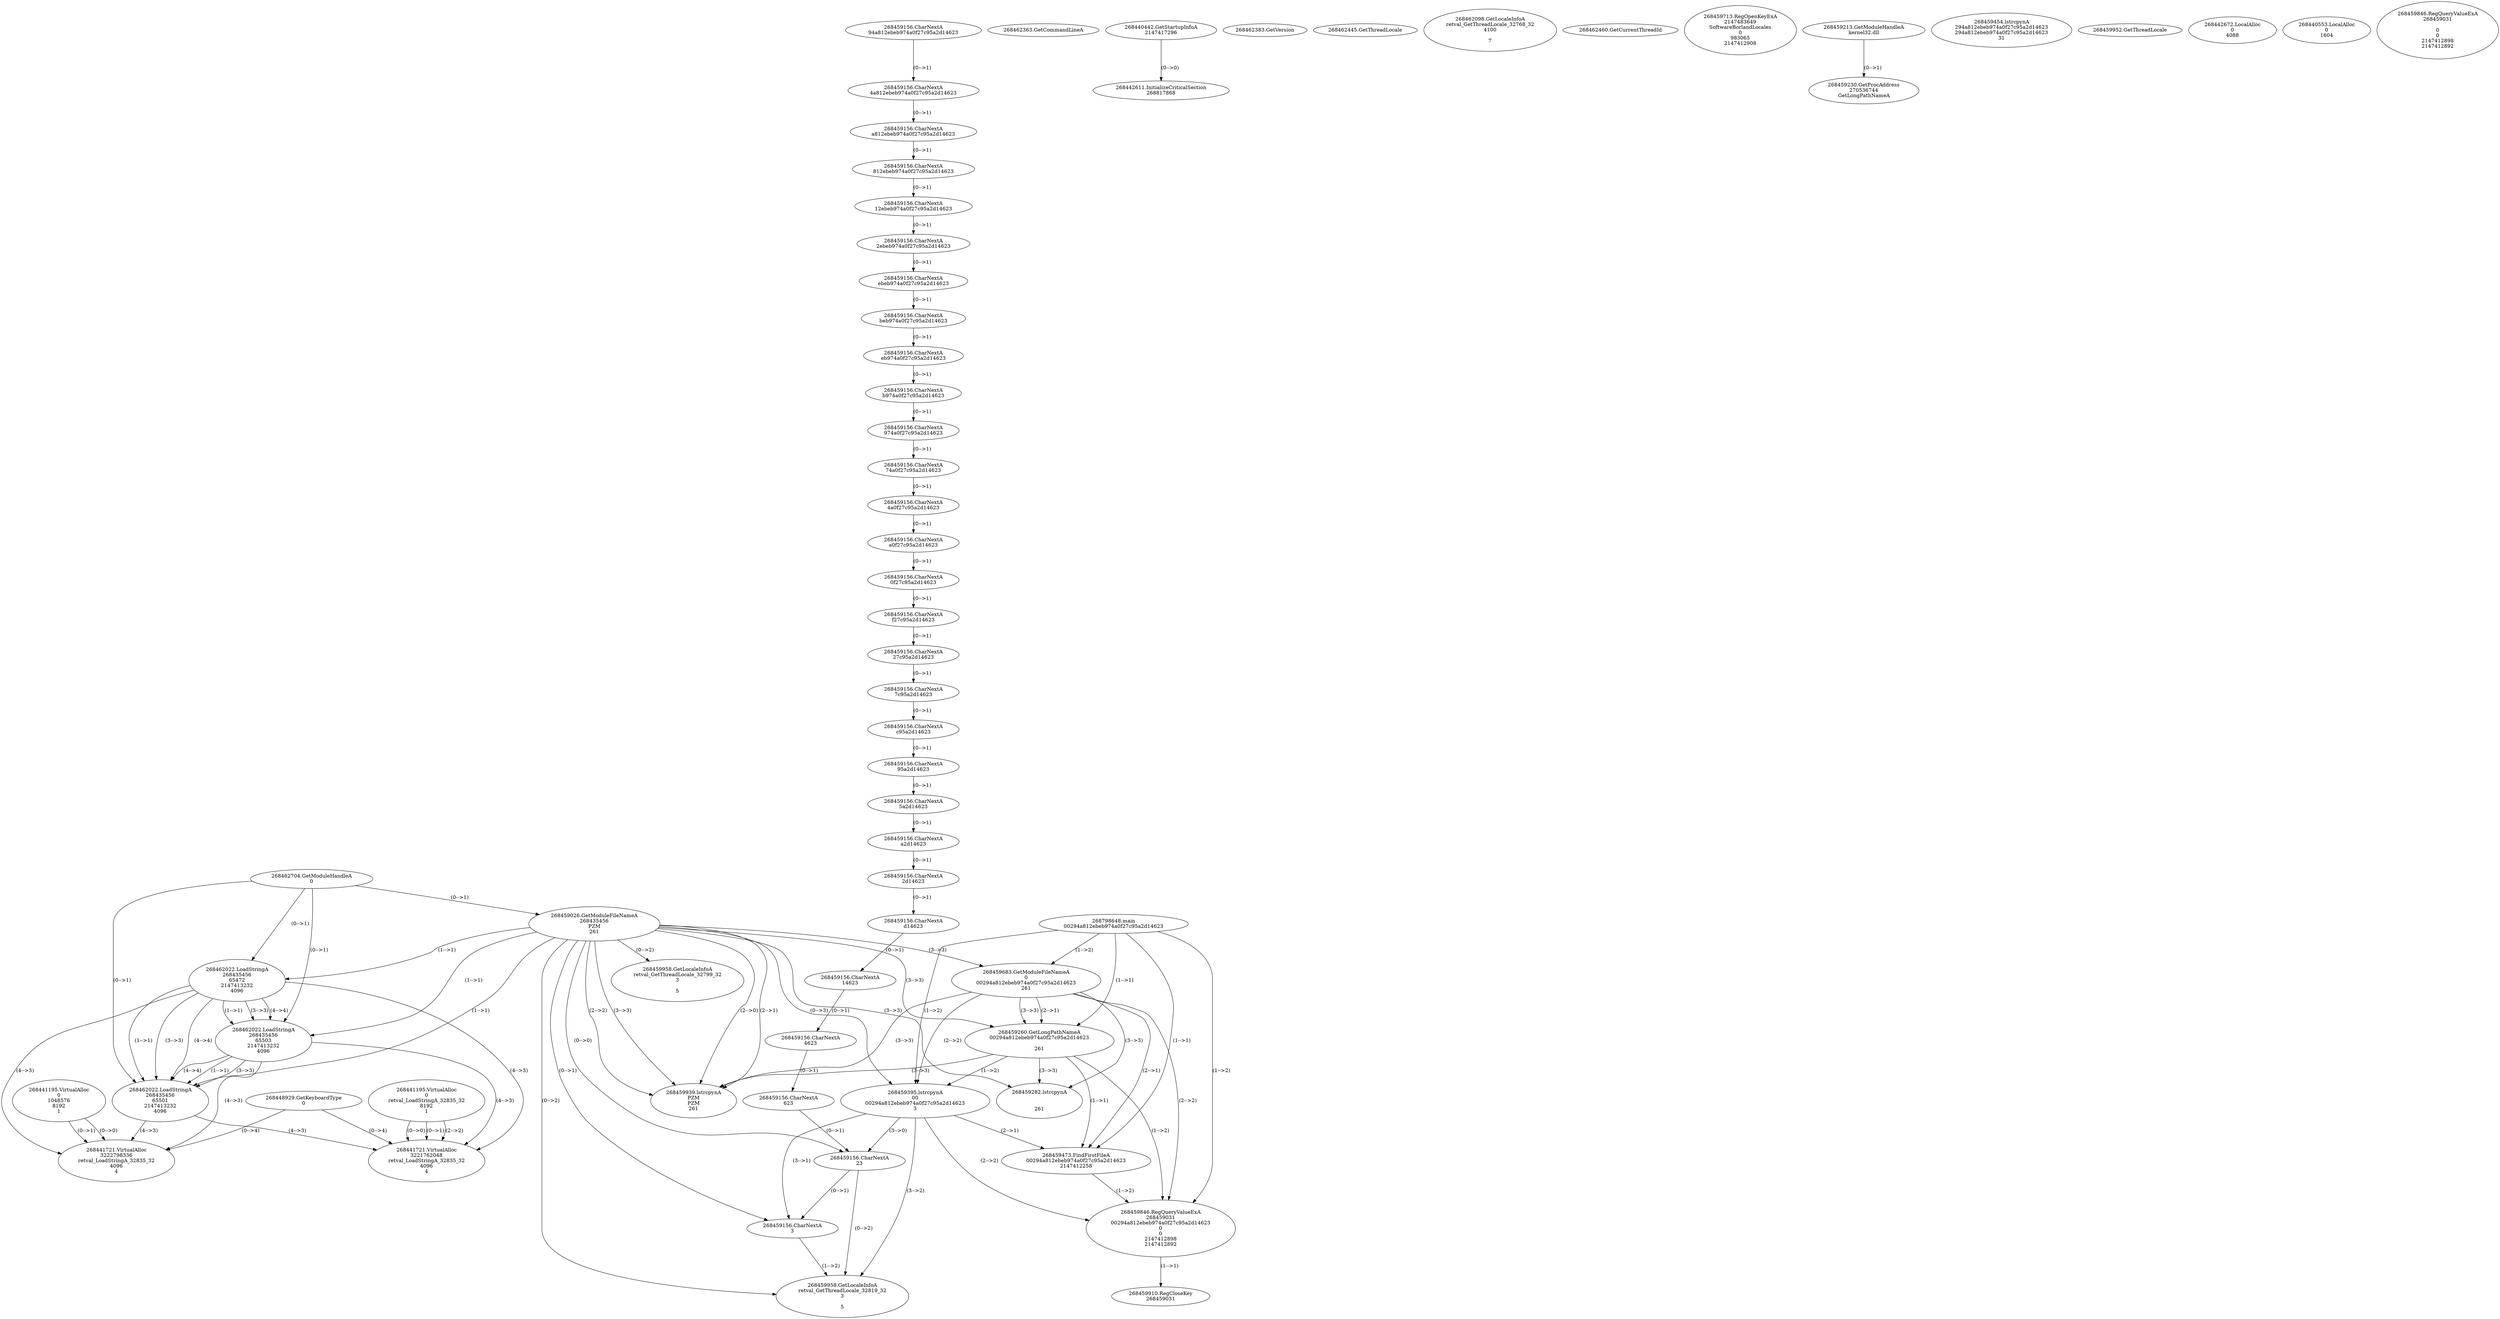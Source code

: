 // Global SCDG with merge call
digraph {
	0 [label="268798648.main
00294a812ebeb974a0f27c95a2d14623"]
	1 [label="268462704.GetModuleHandleA
0"]
	2 [label="268448929.GetKeyboardType
0"]
	3 [label="268462363.GetCommandLineA
"]
	4 [label="268440442.GetStartupInfoA
2147417296"]
	5 [label="268462383.GetVersion
"]
	6 [label="268462445.GetThreadLocale
"]
	7 [label="268462098.GetLocaleInfoA
retval_GetThreadLocale_32768_32
4100

7"]
	8 [label="268462460.GetCurrentThreadId
"]
	9 [label="268459026.GetModuleFileNameA
268435456
PZM
261"]
	1 -> 9 [label="(0-->1)"]
	10 [label="268459683.GetModuleFileNameA
0
00294a812ebeb974a0f27c95a2d14623
261"]
	0 -> 10 [label="(1-->2)"]
	9 -> 10 [label="(3-->3)"]
	11 [label="268459713.RegOpenKeyExA
2147483649
Software\Borland\Locales
0
983065
2147412908"]
	12 [label="268459213.GetModuleHandleA
kernel32.dll"]
	13 [label="268459230.GetProcAddress
270536744
GetLongPathNameA"]
	12 -> 13 [label="(0-->1)"]
	14 [label="268459260.GetLongPathNameA
00294a812ebeb974a0f27c95a2d14623

261"]
	0 -> 14 [label="(1-->1)"]
	10 -> 14 [label="(2-->1)"]
	9 -> 14 [label="(3-->3)"]
	10 -> 14 [label="(3-->3)"]
	15 [label="268459395.lstrcpynA
00
00294a812ebeb974a0f27c95a2d14623
3"]
	0 -> 15 [label="(1-->2)"]
	10 -> 15 [label="(2-->2)"]
	14 -> 15 [label="(1-->2)"]
	9 -> 15 [label="(0-->3)"]
	16 [label="268459156.CharNextA
94a812ebeb974a0f27c95a2d14623"]
	17 [label="268459156.CharNextA
4a812ebeb974a0f27c95a2d14623"]
	16 -> 17 [label="(0-->1)"]
	18 [label="268459156.CharNextA
a812ebeb974a0f27c95a2d14623"]
	17 -> 18 [label="(0-->1)"]
	19 [label="268459156.CharNextA
812ebeb974a0f27c95a2d14623"]
	18 -> 19 [label="(0-->1)"]
	20 [label="268459156.CharNextA
12ebeb974a0f27c95a2d14623"]
	19 -> 20 [label="(0-->1)"]
	21 [label="268459156.CharNextA
2ebeb974a0f27c95a2d14623"]
	20 -> 21 [label="(0-->1)"]
	22 [label="268459156.CharNextA
ebeb974a0f27c95a2d14623"]
	21 -> 22 [label="(0-->1)"]
	23 [label="268459156.CharNextA
beb974a0f27c95a2d14623"]
	22 -> 23 [label="(0-->1)"]
	24 [label="268459156.CharNextA
eb974a0f27c95a2d14623"]
	23 -> 24 [label="(0-->1)"]
	25 [label="268459156.CharNextA
b974a0f27c95a2d14623"]
	24 -> 25 [label="(0-->1)"]
	26 [label="268459156.CharNextA
974a0f27c95a2d14623"]
	25 -> 26 [label="(0-->1)"]
	27 [label="268459156.CharNextA
74a0f27c95a2d14623"]
	26 -> 27 [label="(0-->1)"]
	28 [label="268459156.CharNextA
4a0f27c95a2d14623"]
	27 -> 28 [label="(0-->1)"]
	29 [label="268459156.CharNextA
a0f27c95a2d14623"]
	28 -> 29 [label="(0-->1)"]
	30 [label="268459156.CharNextA
0f27c95a2d14623"]
	29 -> 30 [label="(0-->1)"]
	31 [label="268459156.CharNextA
f27c95a2d14623"]
	30 -> 31 [label="(0-->1)"]
	32 [label="268459156.CharNextA
27c95a2d14623"]
	31 -> 32 [label="(0-->1)"]
	33 [label="268459156.CharNextA
7c95a2d14623"]
	32 -> 33 [label="(0-->1)"]
	34 [label="268459156.CharNextA
c95a2d14623"]
	33 -> 34 [label="(0-->1)"]
	35 [label="268459156.CharNextA
95a2d14623"]
	34 -> 35 [label="(0-->1)"]
	36 [label="268459156.CharNextA
5a2d14623"]
	35 -> 36 [label="(0-->1)"]
	37 [label="268459156.CharNextA
a2d14623"]
	36 -> 37 [label="(0-->1)"]
	38 [label="268459156.CharNextA
2d14623"]
	37 -> 38 [label="(0-->1)"]
	39 [label="268459156.CharNextA
d14623"]
	38 -> 39 [label="(0-->1)"]
	40 [label="268459156.CharNextA
14623"]
	39 -> 40 [label="(0-->1)"]
	41 [label="268459156.CharNextA
4623"]
	40 -> 41 [label="(0-->1)"]
	42 [label="268459156.CharNextA
623"]
	41 -> 42 [label="(0-->1)"]
	43 [label="268459156.CharNextA
23"]
	42 -> 43 [label="(0-->1)"]
	9 -> 43 [label="(0-->0)"]
	15 -> 43 [label="(3-->0)"]
	44 [label="268459156.CharNextA
3"]
	9 -> 44 [label="(0-->1)"]
	15 -> 44 [label="(3-->1)"]
	43 -> 44 [label="(0-->1)"]
	45 [label="268459454.lstrcpynA
294a812ebeb974a0f27c95a2d14623
294a812ebeb974a0f27c95a2d14623
31"]
	46 [label="268459473.FindFirstFileA
00294a812ebeb974a0f27c95a2d14623
2147412258"]
	0 -> 46 [label="(1-->1)"]
	10 -> 46 [label="(2-->1)"]
	14 -> 46 [label="(1-->1)"]
	15 -> 46 [label="(2-->1)"]
	47 [label="268459846.RegQueryValueExA
268459031
00294a812ebeb974a0f27c95a2d14623
0
0
2147412898
2147412892"]
	0 -> 47 [label="(1-->2)"]
	10 -> 47 [label="(2-->2)"]
	14 -> 47 [label="(1-->2)"]
	15 -> 47 [label="(2-->2)"]
	46 -> 47 [label="(1-->2)"]
	48 [label="268459910.RegCloseKey
268459031"]
	47 -> 48 [label="(1-->1)"]
	49 [label="268459939.lstrcpynA
PZM
PZM
261"]
	9 -> 49 [label="(2-->1)"]
	9 -> 49 [label="(2-->2)"]
	9 -> 49 [label="(3-->3)"]
	10 -> 49 [label="(3-->3)"]
	14 -> 49 [label="(3-->3)"]
	9 -> 49 [label="(2-->0)"]
	50 [label="268459952.GetThreadLocale
"]
	51 [label="268459958.GetLocaleInfoA
retval_GetThreadLocale_32819_32
3

5"]
	9 -> 51 [label="(0-->2)"]
	15 -> 51 [label="(3-->2)"]
	43 -> 51 [label="(0-->2)"]
	44 -> 51 [label="(1-->2)"]
	52 [label="268462022.LoadStringA
268435456
65472
2147413232
4096"]
	1 -> 52 [label="(0-->1)"]
	9 -> 52 [label="(1-->1)"]
	53 [label="268462022.LoadStringA
268435456
65503
2147413232
4096"]
	1 -> 53 [label="(0-->1)"]
	9 -> 53 [label="(1-->1)"]
	52 -> 53 [label="(1-->1)"]
	52 -> 53 [label="(3-->3)"]
	52 -> 53 [label="(4-->4)"]
	54 [label="268462022.LoadStringA
268435456
65501
2147413232
4096"]
	1 -> 54 [label="(0-->1)"]
	9 -> 54 [label="(1-->1)"]
	52 -> 54 [label="(1-->1)"]
	53 -> 54 [label="(1-->1)"]
	52 -> 54 [label="(3-->3)"]
	53 -> 54 [label="(3-->3)"]
	52 -> 54 [label="(4-->4)"]
	53 -> 54 [label="(4-->4)"]
	55 [label="268442611.InitializeCriticalSection
268817868"]
	4 -> 55 [label="(0-->0)"]
	56 [label="268442672.LocalAlloc
0
4088"]
	57 [label="268441195.VirtualAlloc
0
1048576
8192
1"]
	58 [label="268440553.LocalAlloc
0
1604"]
	59 [label="268441721.VirtualAlloc
3222798336
retval_LoadStringA_32835_32
4096
4"]
	57 -> 59 [label="(0-->1)"]
	52 -> 59 [label="(4-->3)"]
	53 -> 59 [label="(4-->3)"]
	54 -> 59 [label="(4-->3)"]
	2 -> 59 [label="(0-->4)"]
	57 -> 59 [label="(0-->0)"]
	60 [label="268441195.VirtualAlloc
0
retval_LoadStringA_32835_32
8192
1"]
	61 [label="268441721.VirtualAlloc
3221762048
retval_LoadStringA_32835_32
4096
4"]
	60 -> 61 [label="(0-->1)"]
	60 -> 61 [label="(2-->2)"]
	52 -> 61 [label="(4-->3)"]
	53 -> 61 [label="(4-->3)"]
	54 -> 61 [label="(4-->3)"]
	2 -> 61 [label="(0-->4)"]
	60 -> 61 [label="(0-->0)"]
	62 [label="268459282.lstrcpynA


261"]
	9 -> 62 [label="(3-->3)"]
	10 -> 62 [label="(3-->3)"]
	14 -> 62 [label="(3-->3)"]
	63 [label="268459846.RegQueryValueExA
268459031

0
0
2147412898
2147412892"]
	64 [label="268459958.GetLocaleInfoA
retval_GetThreadLocale_32799_32
3

5"]
	9 -> 64 [label="(0-->2)"]
}
